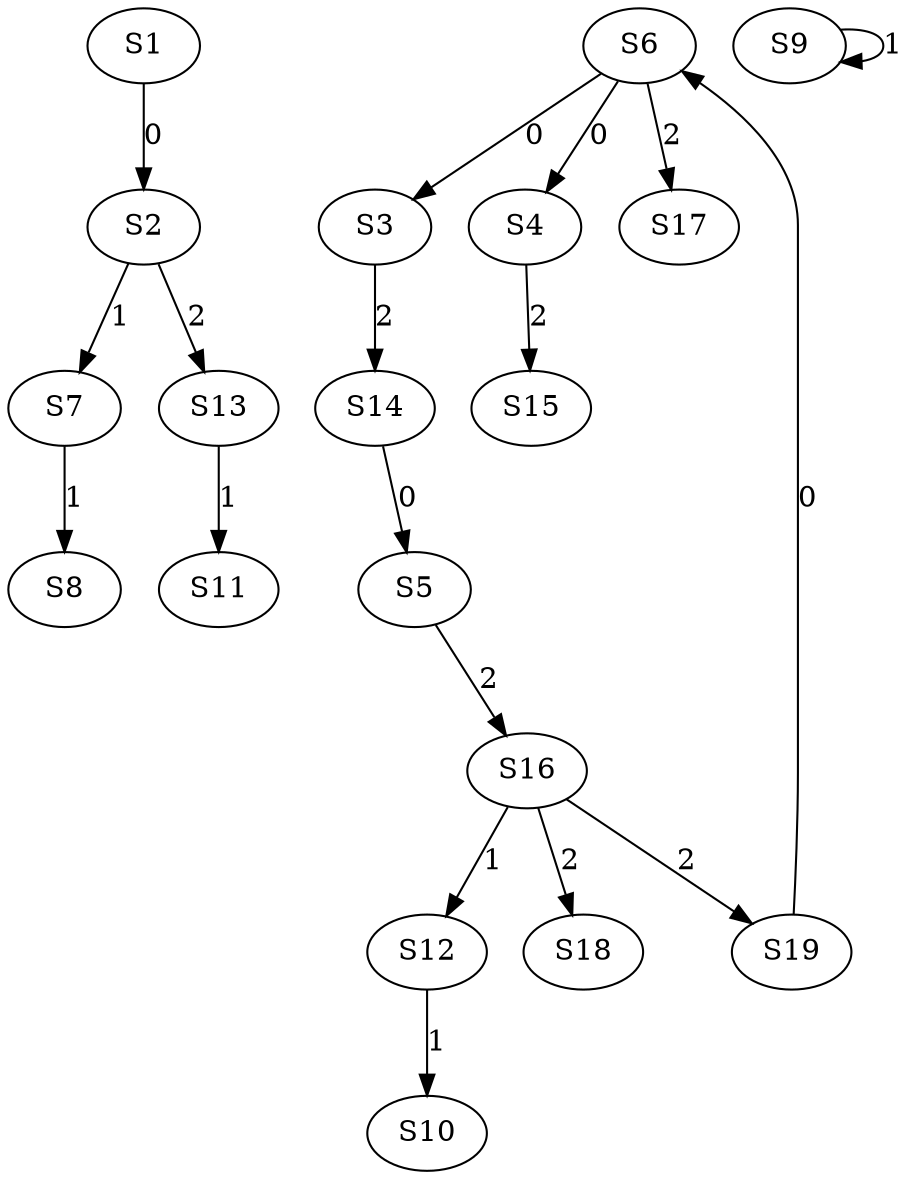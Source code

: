 strict digraph {
	S1 -> S2 [ label = 0 ];
	S6 -> S3 [ label = 0 ];
	S6 -> S4 [ label = 0 ];
	S14 -> S5 [ label = 0 ];
	S19 -> S6 [ label = 0 ];
	S2 -> S7 [ label = 1 ];
	S7 -> S8 [ label = 1 ];
	S9 -> S9 [ label = 1 ];
	S12 -> S10 [ label = 1 ];
	S13 -> S11 [ label = 1 ];
	S16 -> S12 [ label = 1 ];
	S2 -> S13 [ label = 2 ];
	S3 -> S14 [ label = 2 ];
	S4 -> S15 [ label = 2 ];
	S5 -> S16 [ label = 2 ];
	S6 -> S17 [ label = 2 ];
	S16 -> S18 [ label = 2 ];
	S16 -> S19 [ label = 2 ];
}